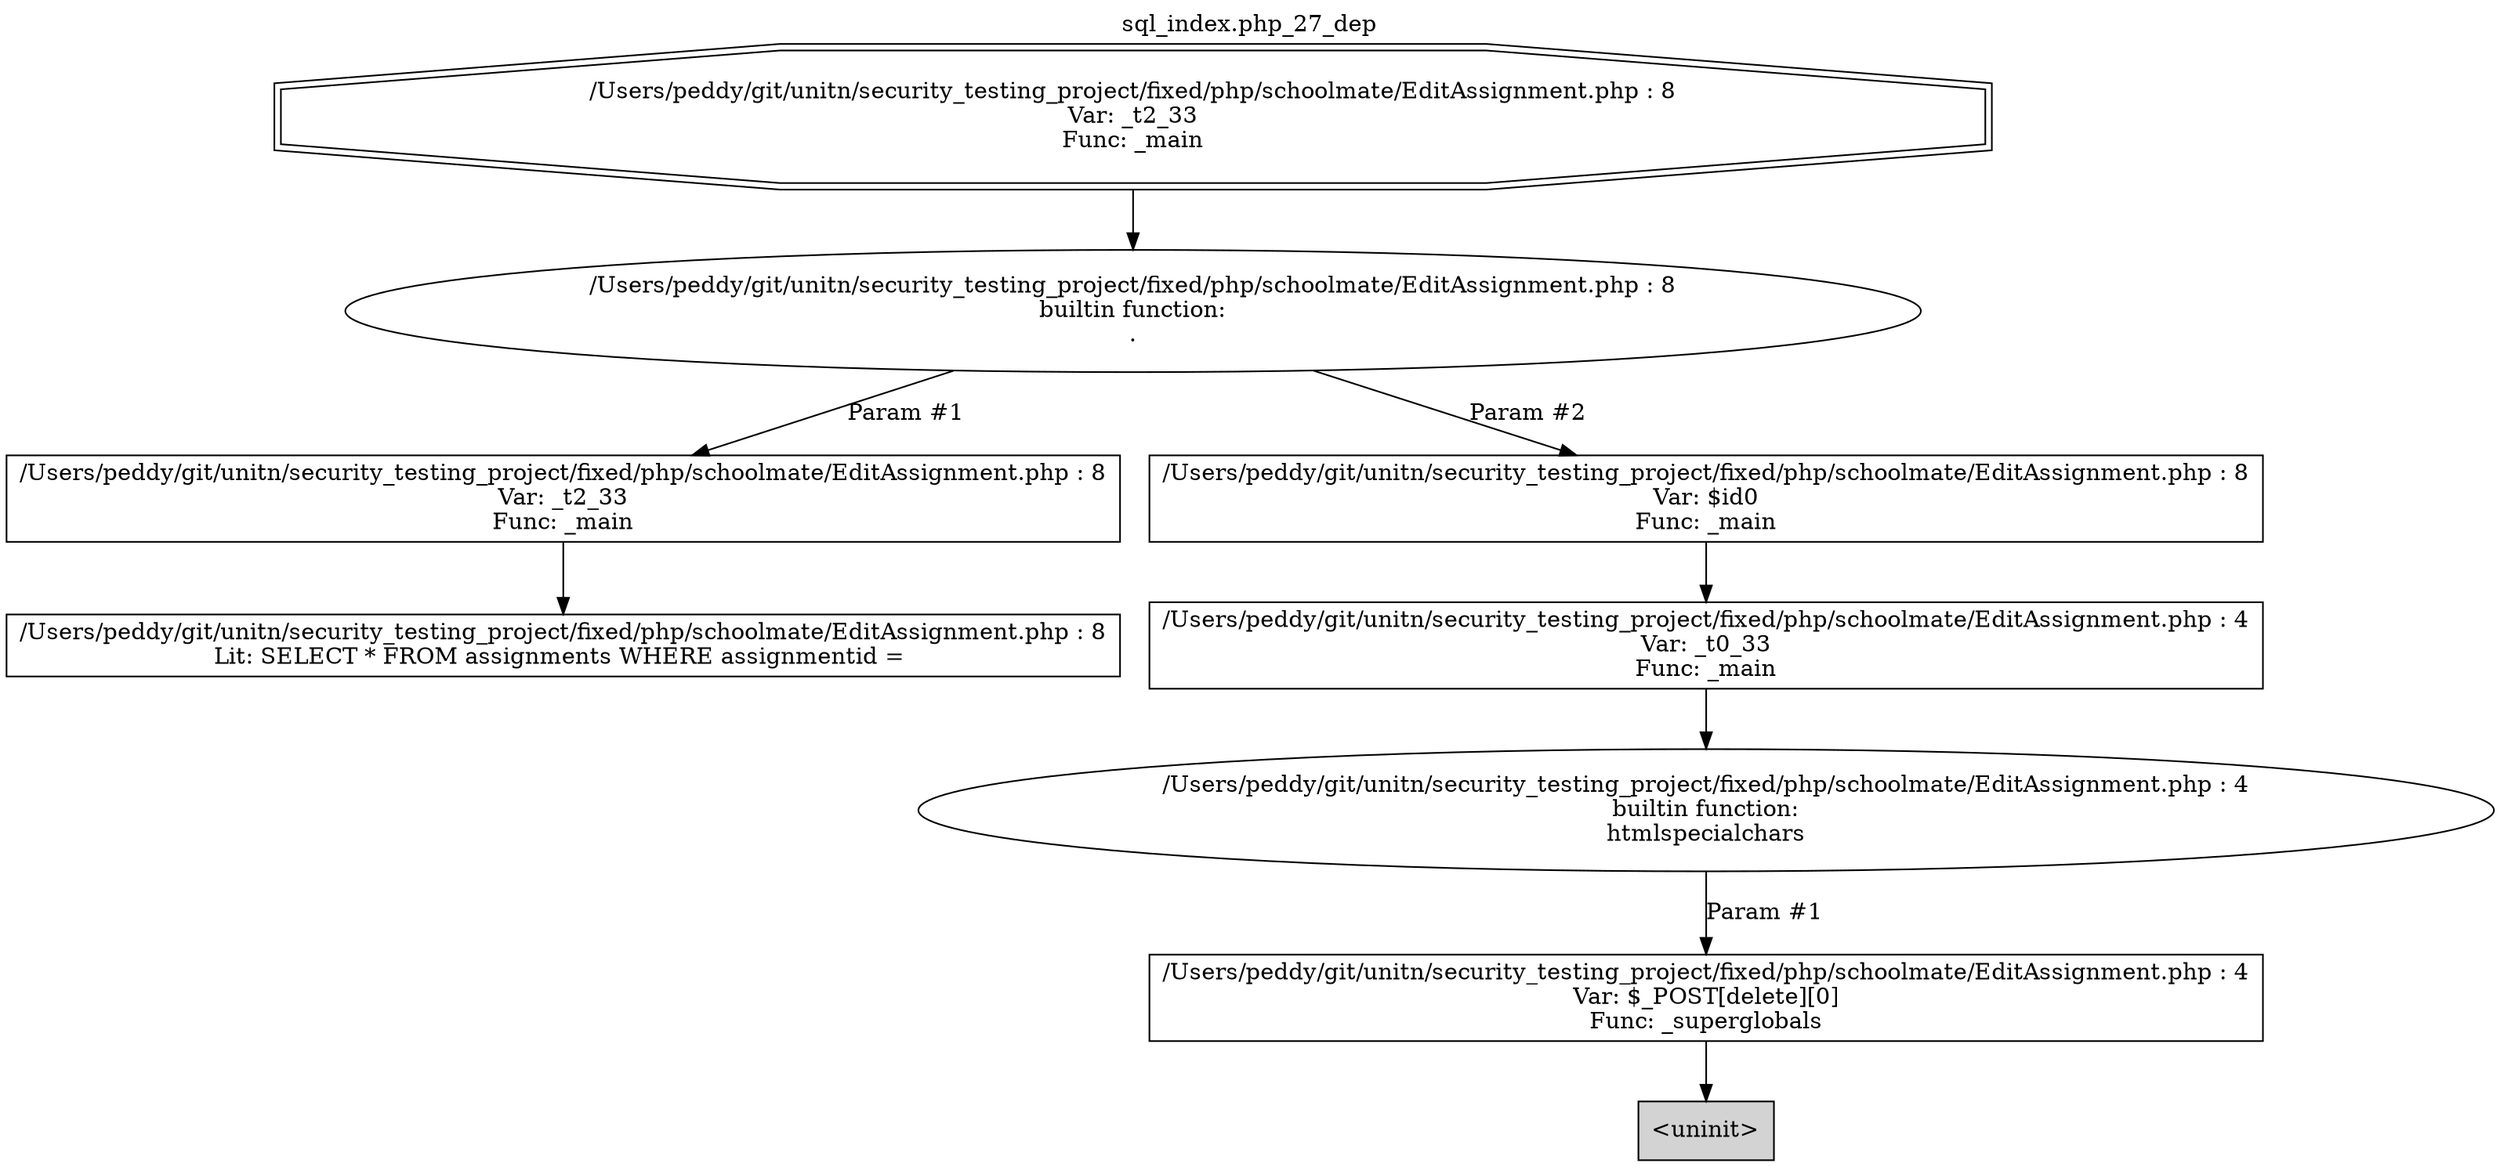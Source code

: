 digraph cfg {
  label="sql_index.php_27_dep";
  labelloc=t;
  n1 [shape=doubleoctagon, label="/Users/peddy/git/unitn/security_testing_project/fixed/php/schoolmate/EditAssignment.php : 8\nVar: _t2_33\nFunc: _main\n"];
  n2 [shape=ellipse, label="/Users/peddy/git/unitn/security_testing_project/fixed/php/schoolmate/EditAssignment.php : 8\nbuiltin function:\n.\n"];
  n3 [shape=box, label="/Users/peddy/git/unitn/security_testing_project/fixed/php/schoolmate/EditAssignment.php : 8\nVar: _t2_33\nFunc: _main\n"];
  n4 [shape=box, label="/Users/peddy/git/unitn/security_testing_project/fixed/php/schoolmate/EditAssignment.php : 8\nLit: SELECT * FROM assignments WHERE assignmentid = \n"];
  n5 [shape=box, label="/Users/peddy/git/unitn/security_testing_project/fixed/php/schoolmate/EditAssignment.php : 8\nVar: $id0\nFunc: _main\n"];
  n6 [shape=box, label="/Users/peddy/git/unitn/security_testing_project/fixed/php/schoolmate/EditAssignment.php : 4\nVar: _t0_33\nFunc: _main\n"];
  n7 [shape=ellipse, label="/Users/peddy/git/unitn/security_testing_project/fixed/php/schoolmate/EditAssignment.php : 4\nbuiltin function:\nhtmlspecialchars\n"];
  n8 [shape=box, label="/Users/peddy/git/unitn/security_testing_project/fixed/php/schoolmate/EditAssignment.php : 4\nVar: $_POST[delete][0]\nFunc: _superglobals\n"];
  n9 [shape=box, label="<uninit>",style=filled];
  n1 -> n2;
  n3 -> n4;
  n2 -> n3[label="Param #1"];
  n2 -> n5[label="Param #2"];
  n6 -> n7;
  n8 -> n9;
  n7 -> n8[label="Param #1"];
  n5 -> n6;
}

